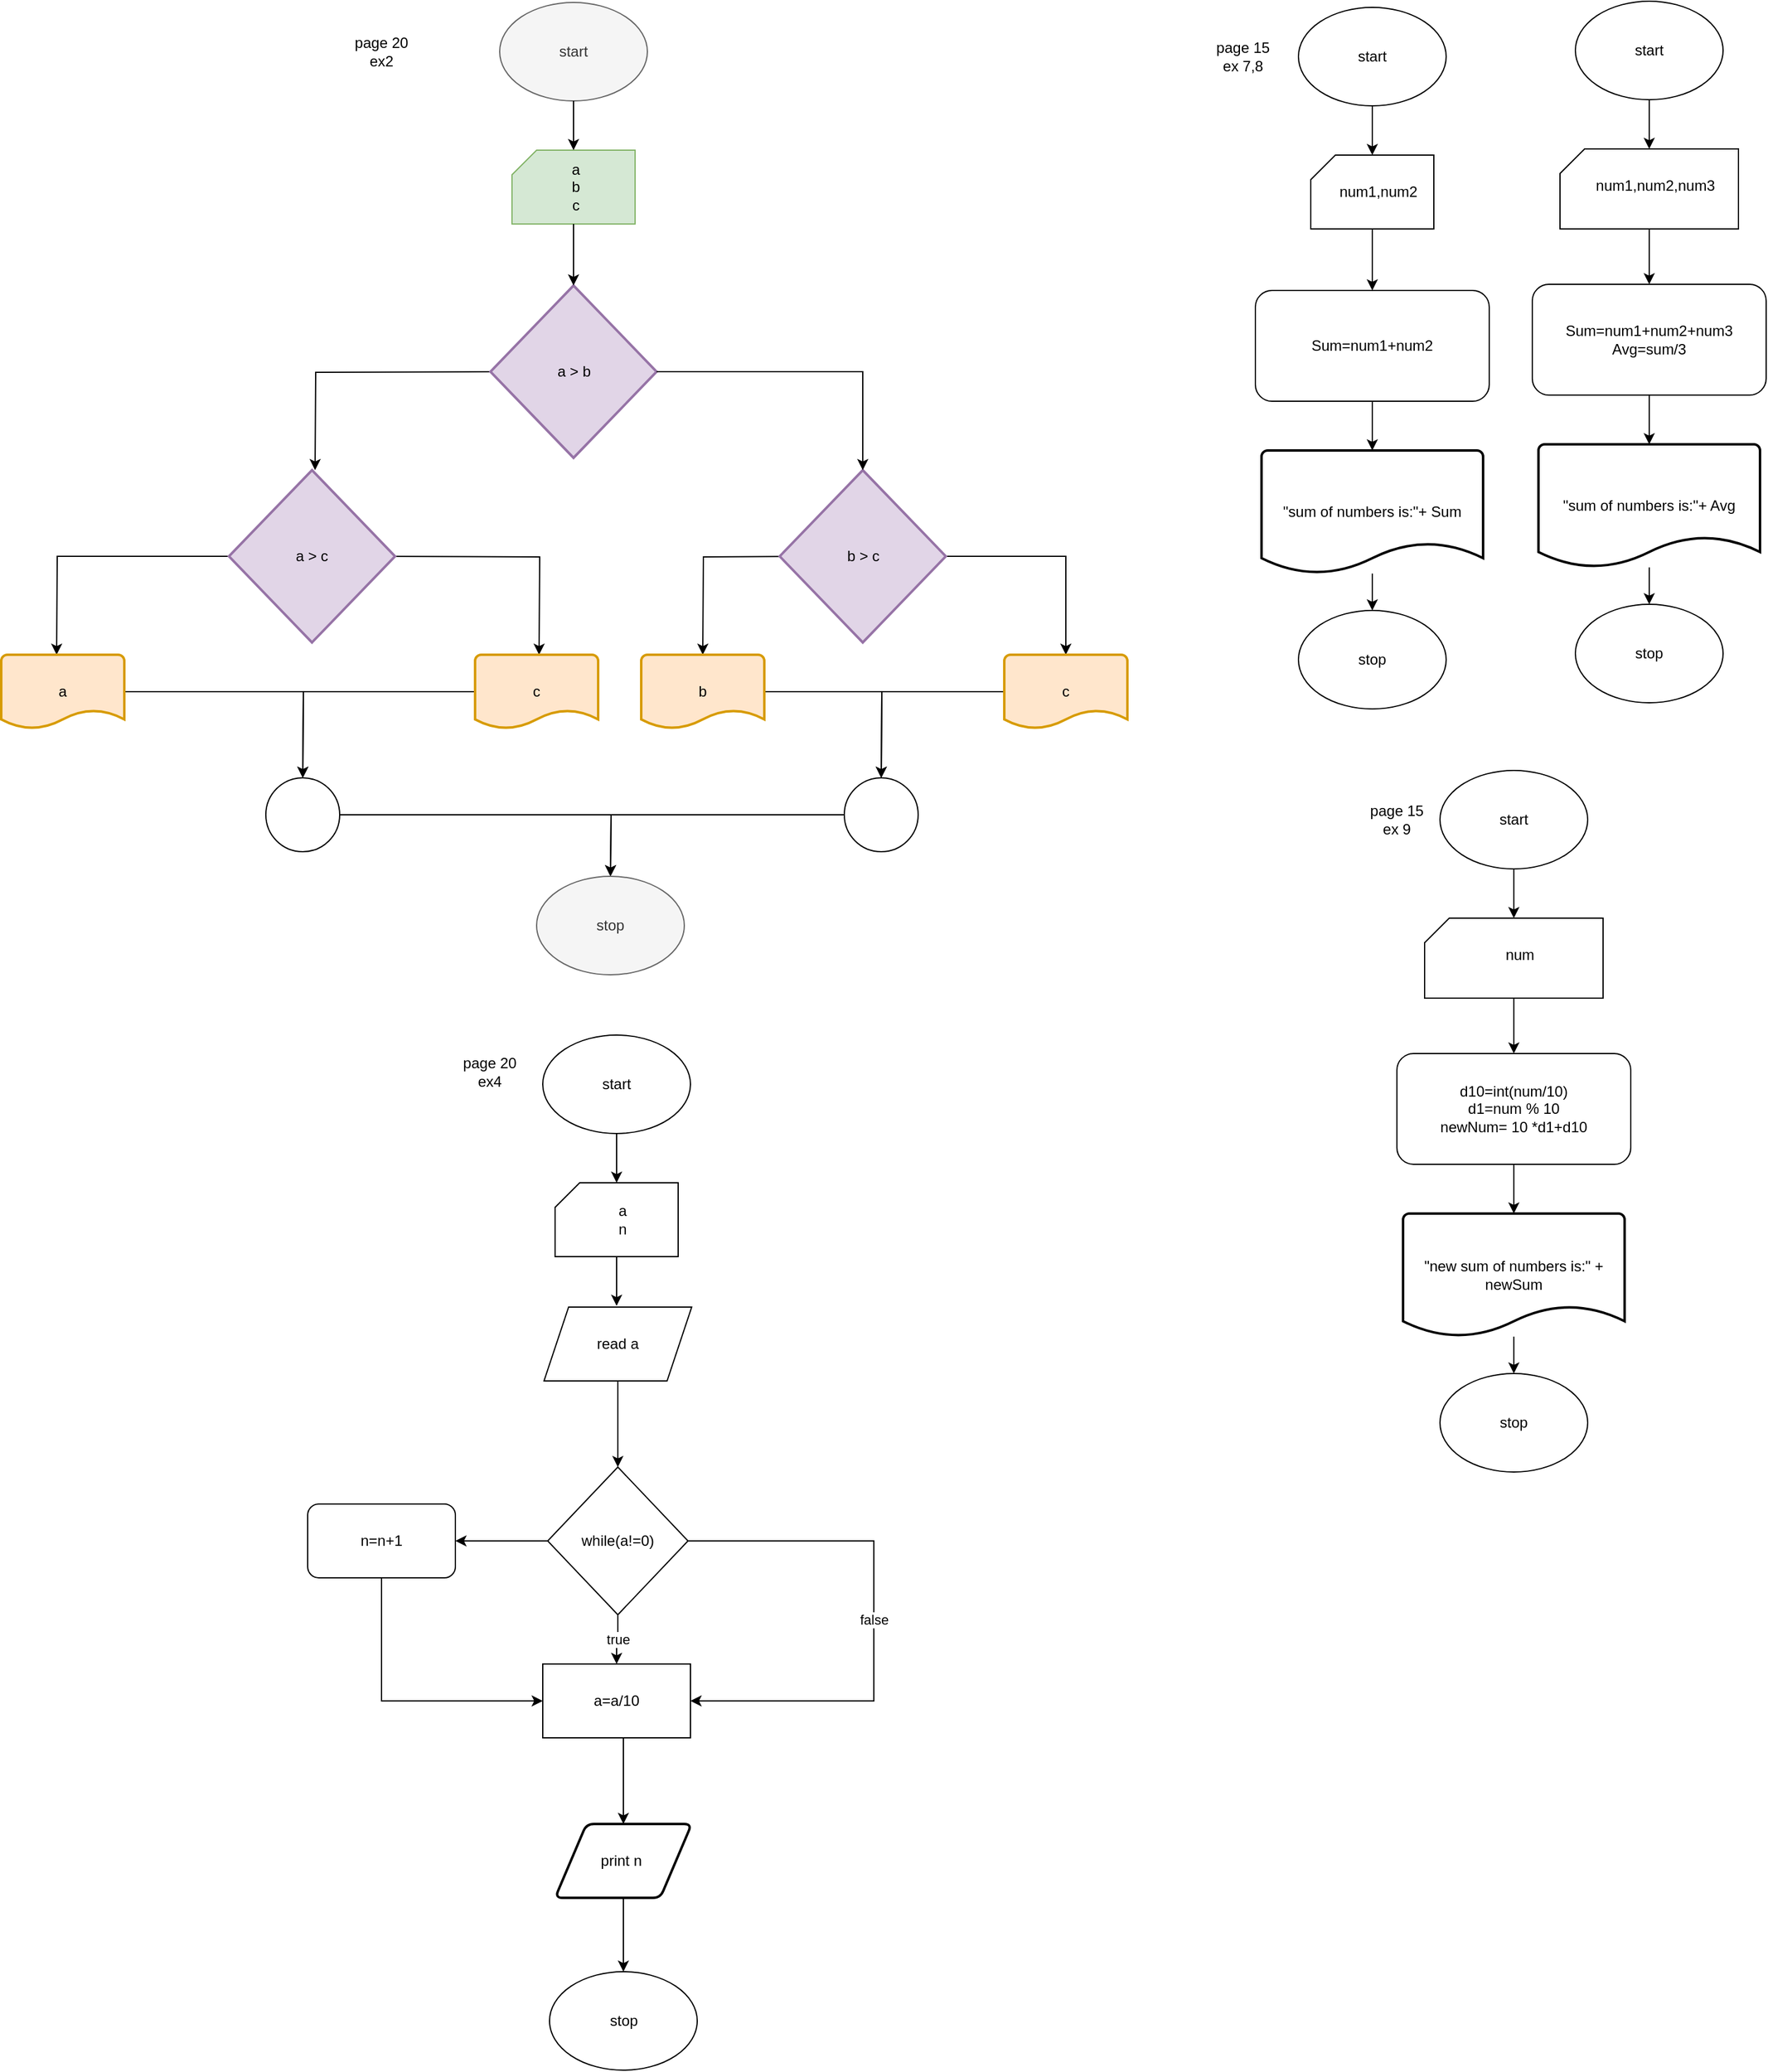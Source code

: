 <mxfile version="24.0.1" type="device">
  <diagram name="Page-1" id="hLnUzKsIZfY_c8V2M1LN">
    <mxGraphModel dx="2030" dy="745" grid="1" gridSize="10" guides="1" tooltips="1" connect="1" arrows="1" fold="1" page="1" pageScale="1" pageWidth="850" pageHeight="1100" math="0" shadow="0">
      <root>
        <mxCell id="0" />
        <mxCell id="1" parent="0" />
        <mxCell id="ncw5knBwVA3gmAysDetF-1" value="start" style="ellipse;whiteSpace=wrap;html=1;" vertex="1" parent="1">
          <mxGeometry x="205" y="5" width="120" height="80" as="geometry" />
        </mxCell>
        <mxCell id="ncw5knBwVA3gmAysDetF-2" style="edgeStyle=orthogonalEdgeStyle;rounded=0;orthogonalLoop=1;jettySize=auto;html=1;entryX=0.5;entryY=0;entryDx=0;entryDy=0;" edge="1" parent="1" source="ncw5knBwVA3gmAysDetF-3" target="ncw5knBwVA3gmAysDetF-8">
          <mxGeometry relative="1" as="geometry" />
        </mxCell>
        <mxCell id="ncw5knBwVA3gmAysDetF-3" value="" style="verticalLabelPosition=bottom;verticalAlign=top;html=1;shape=card;whiteSpace=wrap;size=20;arcSize=12;" vertex="1" parent="1">
          <mxGeometry x="215" y="125" width="100" height="60" as="geometry" />
        </mxCell>
        <mxCell id="ncw5knBwVA3gmAysDetF-4" style="edgeStyle=orthogonalEdgeStyle;rounded=0;orthogonalLoop=1;jettySize=auto;html=1;entryX=0.5;entryY=0;entryDx=0;entryDy=0;" edge="1" parent="1" source="ncw5knBwVA3gmAysDetF-5" target="ncw5knBwVA3gmAysDetF-6">
          <mxGeometry relative="1" as="geometry" />
        </mxCell>
        <mxCell id="ncw5knBwVA3gmAysDetF-5" value="&quot;sum of numbers is:&quot;+ Sum" style="strokeWidth=2;html=1;shape=mxgraph.flowchart.document2;whiteSpace=wrap;size=0.25;" vertex="1" parent="1">
          <mxGeometry x="175" y="365" width="180" height="100" as="geometry" />
        </mxCell>
        <mxCell id="ncw5knBwVA3gmAysDetF-6" value="stop" style="ellipse;whiteSpace=wrap;html=1;" vertex="1" parent="1">
          <mxGeometry x="205" y="495" width="120" height="80" as="geometry" />
        </mxCell>
        <mxCell id="ncw5knBwVA3gmAysDetF-7" style="edgeStyle=orthogonalEdgeStyle;rounded=0;orthogonalLoop=1;jettySize=auto;html=1;" edge="1" parent="1" source="ncw5knBwVA3gmAysDetF-8" target="ncw5knBwVA3gmAysDetF-5">
          <mxGeometry relative="1" as="geometry" />
        </mxCell>
        <mxCell id="ncw5knBwVA3gmAysDetF-8" value="" style="rounded=1;whiteSpace=wrap;html=1;" vertex="1" parent="1">
          <mxGeometry x="170" y="235" width="190" height="90" as="geometry" />
        </mxCell>
        <mxCell id="ncw5knBwVA3gmAysDetF-9" value="num1,num2" style="text;html=1;align=center;verticalAlign=middle;whiteSpace=wrap;rounded=0;" vertex="1" parent="1">
          <mxGeometry x="235" y="140" width="70" height="30" as="geometry" />
        </mxCell>
        <mxCell id="ncw5knBwVA3gmAysDetF-10" value="Sum=num1+num2" style="text;html=1;align=center;verticalAlign=middle;whiteSpace=wrap;rounded=0;" vertex="1" parent="1">
          <mxGeometry x="175" y="247.5" width="180" height="65" as="geometry" />
        </mxCell>
        <mxCell id="ncw5knBwVA3gmAysDetF-11" style="edgeStyle=orthogonalEdgeStyle;rounded=0;orthogonalLoop=1;jettySize=auto;html=1;entryX=0.5;entryY=0;entryDx=0;entryDy=0;entryPerimeter=0;" edge="1" parent="1" source="ncw5knBwVA3gmAysDetF-1" target="ncw5knBwVA3gmAysDetF-3">
          <mxGeometry relative="1" as="geometry" />
        </mxCell>
        <mxCell id="ncw5knBwVA3gmAysDetF-36" value="start" style="ellipse;whiteSpace=wrap;html=1;" vertex="1" parent="1">
          <mxGeometry x="430" width="120" height="80" as="geometry" />
        </mxCell>
        <mxCell id="ncw5knBwVA3gmAysDetF-37" style="edgeStyle=orthogonalEdgeStyle;rounded=0;orthogonalLoop=1;jettySize=auto;html=1;entryX=0.5;entryY=0;entryDx=0;entryDy=0;" edge="1" parent="1" source="ncw5knBwVA3gmAysDetF-38" target="ncw5knBwVA3gmAysDetF-43">
          <mxGeometry relative="1" as="geometry" />
        </mxCell>
        <mxCell id="ncw5knBwVA3gmAysDetF-38" value="" style="verticalLabelPosition=bottom;verticalAlign=top;html=1;shape=card;whiteSpace=wrap;size=20;arcSize=12;" vertex="1" parent="1">
          <mxGeometry x="417.5" y="120" width="145" height="65" as="geometry" />
        </mxCell>
        <mxCell id="ncw5knBwVA3gmAysDetF-39" style="edgeStyle=orthogonalEdgeStyle;rounded=0;orthogonalLoop=1;jettySize=auto;html=1;entryX=0.5;entryY=0;entryDx=0;entryDy=0;" edge="1" parent="1" source="ncw5knBwVA3gmAysDetF-40" target="ncw5knBwVA3gmAysDetF-41">
          <mxGeometry relative="1" as="geometry" />
        </mxCell>
        <mxCell id="ncw5knBwVA3gmAysDetF-40" value="&quot;sum of numbers is:&quot;+ Avg" style="strokeWidth=2;html=1;shape=mxgraph.flowchart.document2;whiteSpace=wrap;size=0.25;" vertex="1" parent="1">
          <mxGeometry x="400" y="360" width="180" height="100" as="geometry" />
        </mxCell>
        <mxCell id="ncw5knBwVA3gmAysDetF-41" value="stop" style="ellipse;whiteSpace=wrap;html=1;" vertex="1" parent="1">
          <mxGeometry x="430" y="490" width="120" height="80" as="geometry" />
        </mxCell>
        <mxCell id="ncw5knBwVA3gmAysDetF-42" style="edgeStyle=orthogonalEdgeStyle;rounded=0;orthogonalLoop=1;jettySize=auto;html=1;" edge="1" parent="1" source="ncw5knBwVA3gmAysDetF-43" target="ncw5knBwVA3gmAysDetF-40">
          <mxGeometry relative="1" as="geometry" />
        </mxCell>
        <mxCell id="ncw5knBwVA3gmAysDetF-43" value="" style="rounded=1;whiteSpace=wrap;html=1;" vertex="1" parent="1">
          <mxGeometry x="395" y="230" width="190" height="90" as="geometry" />
        </mxCell>
        <mxCell id="ncw5knBwVA3gmAysDetF-44" value="num1,num2,num3" style="text;html=1;align=center;verticalAlign=middle;whiteSpace=wrap;rounded=0;" vertex="1" parent="1">
          <mxGeometry x="460" y="135" width="70" height="30" as="geometry" />
        </mxCell>
        <mxCell id="ncw5knBwVA3gmAysDetF-45" value="Sum=num1+num2+num3&lt;div&gt;Avg=sum/3&lt;/div&gt;" style="text;html=1;align=center;verticalAlign=middle;whiteSpace=wrap;rounded=0;" vertex="1" parent="1">
          <mxGeometry x="400" y="242.5" width="180" height="65" as="geometry" />
        </mxCell>
        <mxCell id="ncw5knBwVA3gmAysDetF-46" style="edgeStyle=orthogonalEdgeStyle;rounded=0;orthogonalLoop=1;jettySize=auto;html=1;entryX=0.5;entryY=0;entryDx=0;entryDy=0;entryPerimeter=0;" edge="1" parent="1" source="ncw5knBwVA3gmAysDetF-36" target="ncw5knBwVA3gmAysDetF-38">
          <mxGeometry relative="1" as="geometry" />
        </mxCell>
        <mxCell id="ncw5knBwVA3gmAysDetF-47" value="start" style="ellipse;whiteSpace=wrap;html=1;" vertex="1" parent="1">
          <mxGeometry x="320" y="625" width="120" height="80" as="geometry" />
        </mxCell>
        <mxCell id="ncw5knBwVA3gmAysDetF-48" style="edgeStyle=orthogonalEdgeStyle;rounded=0;orthogonalLoop=1;jettySize=auto;html=1;entryX=0.5;entryY=0;entryDx=0;entryDy=0;" edge="1" parent="1" source="ncw5knBwVA3gmAysDetF-49" target="ncw5knBwVA3gmAysDetF-54">
          <mxGeometry relative="1" as="geometry" />
        </mxCell>
        <mxCell id="ncw5knBwVA3gmAysDetF-49" value="" style="verticalLabelPosition=bottom;verticalAlign=top;html=1;shape=card;whiteSpace=wrap;size=20;arcSize=12;" vertex="1" parent="1">
          <mxGeometry x="307.5" y="745" width="145" height="65" as="geometry" />
        </mxCell>
        <mxCell id="ncw5knBwVA3gmAysDetF-50" style="edgeStyle=orthogonalEdgeStyle;rounded=0;orthogonalLoop=1;jettySize=auto;html=1;entryX=0.5;entryY=0;entryDx=0;entryDy=0;" edge="1" parent="1" source="ncw5knBwVA3gmAysDetF-51" target="ncw5knBwVA3gmAysDetF-52">
          <mxGeometry relative="1" as="geometry" />
        </mxCell>
        <mxCell id="ncw5knBwVA3gmAysDetF-51" value="&quot;new sum of numbers is:&quot; + newSum" style="strokeWidth=2;html=1;shape=mxgraph.flowchart.document2;whiteSpace=wrap;size=0.25;" vertex="1" parent="1">
          <mxGeometry x="290" y="985" width="180" height="100" as="geometry" />
        </mxCell>
        <mxCell id="ncw5knBwVA3gmAysDetF-52" value="stop" style="ellipse;whiteSpace=wrap;html=1;" vertex="1" parent="1">
          <mxGeometry x="320" y="1115" width="120" height="80" as="geometry" />
        </mxCell>
        <mxCell id="ncw5knBwVA3gmAysDetF-53" style="edgeStyle=orthogonalEdgeStyle;rounded=0;orthogonalLoop=1;jettySize=auto;html=1;" edge="1" parent="1" source="ncw5knBwVA3gmAysDetF-54" target="ncw5knBwVA3gmAysDetF-51">
          <mxGeometry relative="1" as="geometry" />
        </mxCell>
        <mxCell id="ncw5knBwVA3gmAysDetF-54" value="" style="rounded=1;whiteSpace=wrap;html=1;" vertex="1" parent="1">
          <mxGeometry x="285" y="855" width="190" height="90" as="geometry" />
        </mxCell>
        <mxCell id="ncw5knBwVA3gmAysDetF-55" value="num" style="text;html=1;align=center;verticalAlign=middle;whiteSpace=wrap;rounded=0;" vertex="1" parent="1">
          <mxGeometry x="350" y="760" width="70" height="30" as="geometry" />
        </mxCell>
        <mxCell id="ncw5knBwVA3gmAysDetF-56" value="d10=int(num/10)&lt;div&gt;d1=num % 10&lt;/div&gt;&lt;div&gt;newNum= 10 *d1+d10&lt;/div&gt;" style="text;html=1;align=center;verticalAlign=middle;whiteSpace=wrap;rounded=0;" vertex="1" parent="1">
          <mxGeometry x="290" y="867.5" width="180" height="65" as="geometry" />
        </mxCell>
        <mxCell id="ncw5knBwVA3gmAysDetF-57" style="edgeStyle=orthogonalEdgeStyle;rounded=0;orthogonalLoop=1;jettySize=auto;html=1;entryX=0.5;entryY=0;entryDx=0;entryDy=0;entryPerimeter=0;" edge="1" parent="1" source="ncw5knBwVA3gmAysDetF-47" target="ncw5knBwVA3gmAysDetF-49">
          <mxGeometry relative="1" as="geometry" />
        </mxCell>
        <mxCell id="ncw5knBwVA3gmAysDetF-58" value="start" style="ellipse;whiteSpace=wrap;html=1;fillColor=#f5f5f5;fontColor=#333333;strokeColor=#666666;" vertex="1" parent="1">
          <mxGeometry x="-444" y="1" width="120" height="80" as="geometry" />
        </mxCell>
        <mxCell id="ncw5knBwVA3gmAysDetF-59" value="" style="verticalLabelPosition=bottom;verticalAlign=top;html=1;shape=card;whiteSpace=wrap;size=20;arcSize=12;fillColor=#d5e8d4;strokeColor=#82b366;" vertex="1" parent="1">
          <mxGeometry x="-434" y="121" width="100" height="60" as="geometry" />
        </mxCell>
        <mxCell id="ncw5knBwVA3gmAysDetF-60" value="a&lt;div&gt;b&lt;/div&gt;&lt;div&gt;c&lt;/div&gt;" style="text;html=1;align=center;verticalAlign=middle;whiteSpace=wrap;rounded=0;" vertex="1" parent="1">
          <mxGeometry x="-422" y="128.5" width="80" height="45" as="geometry" />
        </mxCell>
        <mxCell id="ncw5knBwVA3gmAysDetF-61" style="edgeStyle=orthogonalEdgeStyle;rounded=0;orthogonalLoop=1;jettySize=auto;html=1;entryX=0.5;entryY=0;entryDx=0;entryDy=0;entryPerimeter=0;" edge="1" parent="1" source="ncw5knBwVA3gmAysDetF-58" target="ncw5knBwVA3gmAysDetF-59">
          <mxGeometry relative="1" as="geometry" />
        </mxCell>
        <mxCell id="ncw5knBwVA3gmAysDetF-62" style="edgeStyle=orthogonalEdgeStyle;rounded=0;orthogonalLoop=1;jettySize=auto;html=1;" edge="1" parent="1">
          <mxGeometry relative="1" as="geometry">
            <mxPoint x="-594" y="381" as="targetPoint" />
            <mxPoint x="-436.5" y="301" as="sourcePoint" />
          </mxGeometry>
        </mxCell>
        <mxCell id="ncw5knBwVA3gmAysDetF-63" value="a &amp;gt; b" style="strokeWidth=2;html=1;shape=mxgraph.flowchart.decision;whiteSpace=wrap;fillColor=#e1d5e7;strokeColor=#9673a6;" vertex="1" parent="1">
          <mxGeometry x="-451.5" y="231" width="135" height="140" as="geometry" />
        </mxCell>
        <mxCell id="ncw5knBwVA3gmAysDetF-64" style="edgeStyle=orthogonalEdgeStyle;rounded=0;orthogonalLoop=1;jettySize=auto;html=1;entryX=0.5;entryY=0;entryDx=0;entryDy=0;entryPerimeter=0;" edge="1" parent="1" source="ncw5knBwVA3gmAysDetF-59" target="ncw5knBwVA3gmAysDetF-63">
          <mxGeometry relative="1" as="geometry" />
        </mxCell>
        <mxCell id="ncw5knBwVA3gmAysDetF-65" style="edgeStyle=orthogonalEdgeStyle;rounded=0;orthogonalLoop=1;jettySize=auto;html=1;" edge="1" parent="1">
          <mxGeometry relative="1" as="geometry">
            <mxPoint x="-412" y="531" as="targetPoint" />
            <mxPoint x="-547" y="451" as="sourcePoint" />
          </mxGeometry>
        </mxCell>
        <mxCell id="ncw5knBwVA3gmAysDetF-66" style="edgeStyle=orthogonalEdgeStyle;rounded=0;orthogonalLoop=1;jettySize=auto;html=1;" edge="1" parent="1" source="ncw5knBwVA3gmAysDetF-67">
          <mxGeometry relative="1" as="geometry">
            <mxPoint x="-804" y="531" as="targetPoint" />
          </mxGeometry>
        </mxCell>
        <mxCell id="ncw5knBwVA3gmAysDetF-67" value="a &amp;gt; c" style="strokeWidth=2;html=1;shape=mxgraph.flowchart.decision;whiteSpace=wrap;fillColor=#e1d5e7;strokeColor=#9673a6;" vertex="1" parent="1">
          <mxGeometry x="-664" y="381" width="135" height="140" as="geometry" />
        </mxCell>
        <mxCell id="ncw5knBwVA3gmAysDetF-68" style="edgeStyle=orthogonalEdgeStyle;rounded=0;orthogonalLoop=1;jettySize=auto;html=1;" edge="1" parent="1">
          <mxGeometry relative="1" as="geometry">
            <mxPoint x="-279" y="531" as="targetPoint" />
            <mxPoint x="-201.5" y="451" as="sourcePoint" />
          </mxGeometry>
        </mxCell>
        <mxCell id="ncw5knBwVA3gmAysDetF-69" style="edgeStyle=orthogonalEdgeStyle;rounded=0;orthogonalLoop=1;jettySize=auto;html=1;" edge="1" parent="1" source="ncw5knBwVA3gmAysDetF-70" target="ncw5knBwVA3gmAysDetF-73">
          <mxGeometry relative="1" as="geometry">
            <mxPoint x="16" y="531" as="targetPoint" />
          </mxGeometry>
        </mxCell>
        <mxCell id="ncw5knBwVA3gmAysDetF-70" value="b &amp;gt; c" style="strokeWidth=2;html=1;shape=mxgraph.flowchart.decision;whiteSpace=wrap;fillColor=#e1d5e7;strokeColor=#9673a6;" vertex="1" parent="1">
          <mxGeometry x="-216.5" y="381" width="135" height="140" as="geometry" />
        </mxCell>
        <mxCell id="ncw5knBwVA3gmAysDetF-71" style="edgeStyle=orthogonalEdgeStyle;rounded=0;orthogonalLoop=1;jettySize=auto;html=1;entryX=0.5;entryY=0;entryDx=0;entryDy=0;entryPerimeter=0;" edge="1" parent="1" source="ncw5knBwVA3gmAysDetF-63" target="ncw5knBwVA3gmAysDetF-70">
          <mxGeometry relative="1" as="geometry" />
        </mxCell>
        <mxCell id="ncw5knBwVA3gmAysDetF-72" style="edgeStyle=orthogonalEdgeStyle;rounded=0;orthogonalLoop=1;jettySize=auto;html=1;" edge="1" parent="1" source="ncw5knBwVA3gmAysDetF-73">
          <mxGeometry relative="1" as="geometry">
            <mxPoint x="-134" y="631" as="targetPoint" />
          </mxGeometry>
        </mxCell>
        <mxCell id="ncw5knBwVA3gmAysDetF-73" value="c" style="strokeWidth=2;html=1;shape=mxgraph.flowchart.document2;whiteSpace=wrap;size=0.25;fillColor=#ffe6cc;strokeColor=#d79b00;" vertex="1" parent="1">
          <mxGeometry x="-34" y="531" width="100" height="60" as="geometry" />
        </mxCell>
        <mxCell id="ncw5knBwVA3gmAysDetF-74" style="edgeStyle=orthogonalEdgeStyle;rounded=0;orthogonalLoop=1;jettySize=auto;html=1;" edge="1" parent="1" source="ncw5knBwVA3gmAysDetF-75">
          <mxGeometry relative="1" as="geometry">
            <mxPoint x="-134" y="631" as="targetPoint" />
          </mxGeometry>
        </mxCell>
        <mxCell id="ncw5knBwVA3gmAysDetF-75" value="b" style="strokeWidth=2;html=1;shape=mxgraph.flowchart.document2;whiteSpace=wrap;size=0.25;fillColor=#ffe6cc;strokeColor=#d79b00;" vertex="1" parent="1">
          <mxGeometry x="-329" y="531" width="100" height="60" as="geometry" />
        </mxCell>
        <mxCell id="ncw5knBwVA3gmAysDetF-76" style="edgeStyle=orthogonalEdgeStyle;rounded=0;orthogonalLoop=1;jettySize=auto;html=1;" edge="1" parent="1" source="ncw5knBwVA3gmAysDetF-77">
          <mxGeometry relative="1" as="geometry">
            <mxPoint x="-604" y="631" as="targetPoint" />
          </mxGeometry>
        </mxCell>
        <mxCell id="ncw5knBwVA3gmAysDetF-77" value="c" style="strokeWidth=2;html=1;shape=mxgraph.flowchart.document2;whiteSpace=wrap;size=0.25;fillColor=#ffe6cc;strokeColor=#d79b00;" vertex="1" parent="1">
          <mxGeometry x="-464" y="531" width="100" height="60" as="geometry" />
        </mxCell>
        <mxCell id="ncw5knBwVA3gmAysDetF-78" style="edgeStyle=orthogonalEdgeStyle;rounded=0;orthogonalLoop=1;jettySize=auto;html=1;" edge="1" parent="1" source="ncw5knBwVA3gmAysDetF-79">
          <mxGeometry relative="1" as="geometry">
            <mxPoint x="-604" y="631" as="targetPoint" />
          </mxGeometry>
        </mxCell>
        <mxCell id="ncw5knBwVA3gmAysDetF-79" value="a" style="strokeWidth=2;html=1;shape=mxgraph.flowchart.document2;whiteSpace=wrap;size=0.25;fillColor=#ffe6cc;strokeColor=#d79b00;" vertex="1" parent="1">
          <mxGeometry x="-849" y="531" width="100" height="60" as="geometry" />
        </mxCell>
        <mxCell id="ncw5knBwVA3gmAysDetF-80" style="edgeStyle=orthogonalEdgeStyle;rounded=0;orthogonalLoop=1;jettySize=auto;html=1;" edge="1" parent="1" source="ncw5knBwVA3gmAysDetF-81">
          <mxGeometry relative="1" as="geometry">
            <mxPoint x="-354" y="711" as="targetPoint" />
          </mxGeometry>
        </mxCell>
        <mxCell id="ncw5knBwVA3gmAysDetF-81" value="" style="verticalLabelPosition=bottom;verticalAlign=top;html=1;shape=mxgraph.flowchart.on-page_reference;" vertex="1" parent="1">
          <mxGeometry x="-634" y="631" width="60" height="60" as="geometry" />
        </mxCell>
        <mxCell id="ncw5knBwVA3gmAysDetF-82" style="edgeStyle=orthogonalEdgeStyle;rounded=0;orthogonalLoop=1;jettySize=auto;html=1;" edge="1" parent="1" source="ncw5knBwVA3gmAysDetF-83">
          <mxGeometry relative="1" as="geometry">
            <mxPoint x="-354" y="711" as="targetPoint" />
          </mxGeometry>
        </mxCell>
        <mxCell id="ncw5knBwVA3gmAysDetF-83" value="" style="verticalLabelPosition=bottom;verticalAlign=top;html=1;shape=mxgraph.flowchart.on-page_reference;" vertex="1" parent="1">
          <mxGeometry x="-164" y="631" width="60" height="60" as="geometry" />
        </mxCell>
        <mxCell id="ncw5knBwVA3gmAysDetF-84" value="stop" style="ellipse;whiteSpace=wrap;html=1;fillColor=#f5f5f5;fontColor=#333333;strokeColor=#666666;" vertex="1" parent="1">
          <mxGeometry x="-414" y="711" width="120" height="80" as="geometry" />
        </mxCell>
        <mxCell id="ncw5knBwVA3gmAysDetF-85" value="start" style="ellipse;whiteSpace=wrap;html=1;" vertex="1" parent="1">
          <mxGeometry x="-409" y="840" width="120" height="80" as="geometry" />
        </mxCell>
        <mxCell id="ncw5knBwVA3gmAysDetF-117" style="edgeStyle=orthogonalEdgeStyle;rounded=0;orthogonalLoop=1;jettySize=auto;html=1;" edge="1" parent="1" source="ncw5knBwVA3gmAysDetF-87">
          <mxGeometry relative="1" as="geometry">
            <mxPoint x="-349" y="1060" as="targetPoint" />
          </mxGeometry>
        </mxCell>
        <mxCell id="ncw5knBwVA3gmAysDetF-87" value="" style="verticalLabelPosition=bottom;verticalAlign=top;html=1;shape=card;whiteSpace=wrap;size=20;arcSize=12;" vertex="1" parent="1">
          <mxGeometry x="-399" y="960" width="100" height="60" as="geometry" />
        </mxCell>
        <mxCell id="ncw5knBwVA3gmAysDetF-93" value="a&lt;div&gt;n&lt;/div&gt;" style="text;html=1;align=center;verticalAlign=middle;whiteSpace=wrap;rounded=0;" vertex="1" parent="1">
          <mxGeometry x="-379" y="975" width="70" height="30" as="geometry" />
        </mxCell>
        <mxCell id="ncw5knBwVA3gmAysDetF-95" style="edgeStyle=orthogonalEdgeStyle;rounded=0;orthogonalLoop=1;jettySize=auto;html=1;entryX=0.5;entryY=0;entryDx=0;entryDy=0;entryPerimeter=0;" edge="1" parent="1" source="ncw5knBwVA3gmAysDetF-85" target="ncw5knBwVA3gmAysDetF-87">
          <mxGeometry relative="1" as="geometry" />
        </mxCell>
        <mxCell id="ncw5knBwVA3gmAysDetF-114" style="edgeStyle=orthogonalEdgeStyle;rounded=0;orthogonalLoop=1;jettySize=auto;html=1;entryX=0.5;entryY=0;entryDx=0;entryDy=0;" edge="1" parent="1" source="ncw5knBwVA3gmAysDetF-97" target="ncw5knBwVA3gmAysDetF-98">
          <mxGeometry relative="1" as="geometry">
            <Array as="points">
              <mxPoint x="-348" y="1171" />
            </Array>
          </mxGeometry>
        </mxCell>
        <mxCell id="ncw5knBwVA3gmAysDetF-97" value="read a" style="shape=parallelogram;perimeter=parallelogramPerimeter;whiteSpace=wrap;html=1;fixedSize=1;" vertex="1" parent="1">
          <mxGeometry x="-408" y="1061" width="120" height="60" as="geometry" />
        </mxCell>
        <mxCell id="ncw5knBwVA3gmAysDetF-103" value="true" style="edgeStyle=orthogonalEdgeStyle;rounded=0;orthogonalLoop=1;jettySize=auto;html=1;entryX=0.5;entryY=0;entryDx=0;entryDy=0;" edge="1" parent="1" source="ncw5knBwVA3gmAysDetF-98" target="ncw5knBwVA3gmAysDetF-100">
          <mxGeometry relative="1" as="geometry" />
        </mxCell>
        <mxCell id="ncw5knBwVA3gmAysDetF-104" style="edgeStyle=orthogonalEdgeStyle;rounded=0;orthogonalLoop=1;jettySize=auto;html=1;entryX=1;entryY=0.5;entryDx=0;entryDy=0;" edge="1" parent="1" source="ncw5knBwVA3gmAysDetF-98" target="ncw5knBwVA3gmAysDetF-99">
          <mxGeometry relative="1" as="geometry" />
        </mxCell>
        <mxCell id="ncw5knBwVA3gmAysDetF-109" value="false" style="edgeStyle=orthogonalEdgeStyle;rounded=0;orthogonalLoop=1;jettySize=auto;html=1;exitX=1;exitY=0.5;exitDx=0;exitDy=0;entryX=1;entryY=0.5;entryDx=0;entryDy=0;" edge="1" parent="1" source="ncw5knBwVA3gmAysDetF-98" target="ncw5knBwVA3gmAysDetF-100">
          <mxGeometry relative="1" as="geometry">
            <mxPoint x="9" y="1171" as="targetPoint" />
            <mxPoint x="-180" y="1310" as="sourcePoint" />
            <Array as="points">
              <mxPoint x="-140" y="1251" />
              <mxPoint x="-140" y="1381" />
            </Array>
          </mxGeometry>
        </mxCell>
        <mxCell id="ncw5knBwVA3gmAysDetF-98" value="while(a!=0)" style="rhombus;whiteSpace=wrap;html=1;" vertex="1" parent="1">
          <mxGeometry x="-405" y="1191" width="114" height="120" as="geometry" />
        </mxCell>
        <mxCell id="ncw5knBwVA3gmAysDetF-105" style="edgeStyle=orthogonalEdgeStyle;rounded=0;orthogonalLoop=1;jettySize=auto;html=1;entryX=0;entryY=0.5;entryDx=0;entryDy=0;" edge="1" parent="1" source="ncw5knBwVA3gmAysDetF-99" target="ncw5knBwVA3gmAysDetF-100">
          <mxGeometry relative="1" as="geometry">
            <Array as="points">
              <mxPoint x="-540" y="1381" />
            </Array>
          </mxGeometry>
        </mxCell>
        <mxCell id="ncw5knBwVA3gmAysDetF-99" value="n=n+1" style="rounded=1;whiteSpace=wrap;html=1;" vertex="1" parent="1">
          <mxGeometry x="-600" y="1221" width="120" height="60" as="geometry" />
        </mxCell>
        <mxCell id="ncw5knBwVA3gmAysDetF-110" style="edgeStyle=orthogonalEdgeStyle;rounded=0;orthogonalLoop=1;jettySize=auto;html=1;entryX=0.5;entryY=0;entryDx=0;entryDy=0;" edge="1" parent="1" source="ncw5knBwVA3gmAysDetF-100" target="ncw5knBwVA3gmAysDetF-101">
          <mxGeometry relative="1" as="geometry">
            <Array as="points">
              <mxPoint x="-343" y="1431" />
            </Array>
          </mxGeometry>
        </mxCell>
        <mxCell id="ncw5knBwVA3gmAysDetF-100" value="a=a/10" style="rounded=0;whiteSpace=wrap;html=1;" vertex="1" parent="1">
          <mxGeometry x="-409" y="1351" width="120" height="60" as="geometry" />
        </mxCell>
        <mxCell id="ncw5knBwVA3gmAysDetF-111" style="edgeStyle=orthogonalEdgeStyle;rounded=0;orthogonalLoop=1;jettySize=auto;html=1;entryX=0.5;entryY=0;entryDx=0;entryDy=0;" edge="1" parent="1" source="ncw5knBwVA3gmAysDetF-101" target="ncw5knBwVA3gmAysDetF-102">
          <mxGeometry relative="1" as="geometry" />
        </mxCell>
        <mxCell id="ncw5knBwVA3gmAysDetF-101" value="print n&amp;nbsp;" style="shape=parallelogram;html=1;strokeWidth=2;perimeter=parallelogramPerimeter;whiteSpace=wrap;rounded=1;arcSize=12;size=0.23;" vertex="1" parent="1">
          <mxGeometry x="-399" y="1481" width="111" height="60" as="geometry" />
        </mxCell>
        <mxCell id="ncw5knBwVA3gmAysDetF-102" value="stop" style="ellipse;whiteSpace=wrap;html=1;" vertex="1" parent="1">
          <mxGeometry x="-403.5" y="1601" width="120" height="80" as="geometry" />
        </mxCell>
        <mxCell id="ncw5knBwVA3gmAysDetF-118" value="page 20 ex2" style="text;html=1;align=center;verticalAlign=middle;whiteSpace=wrap;rounded=0;" vertex="1" parent="1">
          <mxGeometry x="-570" y="26" width="60" height="30" as="geometry" />
        </mxCell>
        <mxCell id="ncw5knBwVA3gmAysDetF-119" value="page 20 ex4" style="text;html=1;align=center;verticalAlign=middle;whiteSpace=wrap;rounded=0;" vertex="1" parent="1">
          <mxGeometry x="-482" y="855" width="60" height="30" as="geometry" />
        </mxCell>
        <mxCell id="ncw5knBwVA3gmAysDetF-120" value="page 15&lt;div&gt;ex 7,8&lt;/div&gt;" style="text;html=1;align=center;verticalAlign=middle;whiteSpace=wrap;rounded=0;" vertex="1" parent="1">
          <mxGeometry x="130" y="30" width="60" height="30" as="geometry" />
        </mxCell>
        <mxCell id="ncw5knBwVA3gmAysDetF-121" value="page 15 ex 9" style="text;html=1;align=center;verticalAlign=middle;whiteSpace=wrap;rounded=0;" vertex="1" parent="1">
          <mxGeometry x="255" y="650" width="60" height="30" as="geometry" />
        </mxCell>
      </root>
    </mxGraphModel>
  </diagram>
</mxfile>

